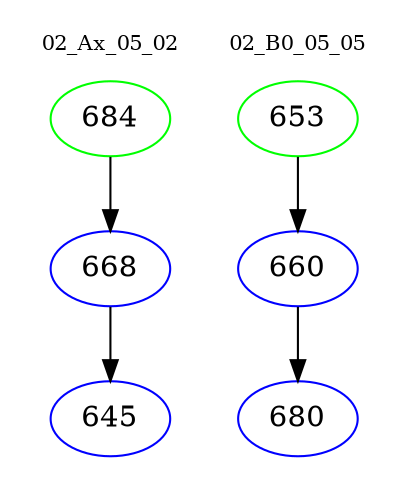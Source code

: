 digraph{
subgraph cluster_0 {
color = white
label = "02_Ax_05_02";
fontsize=10;
T0_684 [label="684", color="green"]
T0_684 -> T0_668 [color="black"]
T0_668 [label="668", color="blue"]
T0_668 -> T0_645 [color="black"]
T0_645 [label="645", color="blue"]
}
subgraph cluster_1 {
color = white
label = "02_B0_05_05";
fontsize=10;
T1_653 [label="653", color="green"]
T1_653 -> T1_660 [color="black"]
T1_660 [label="660", color="blue"]
T1_660 -> T1_680 [color="black"]
T1_680 [label="680", color="blue"]
}
}
